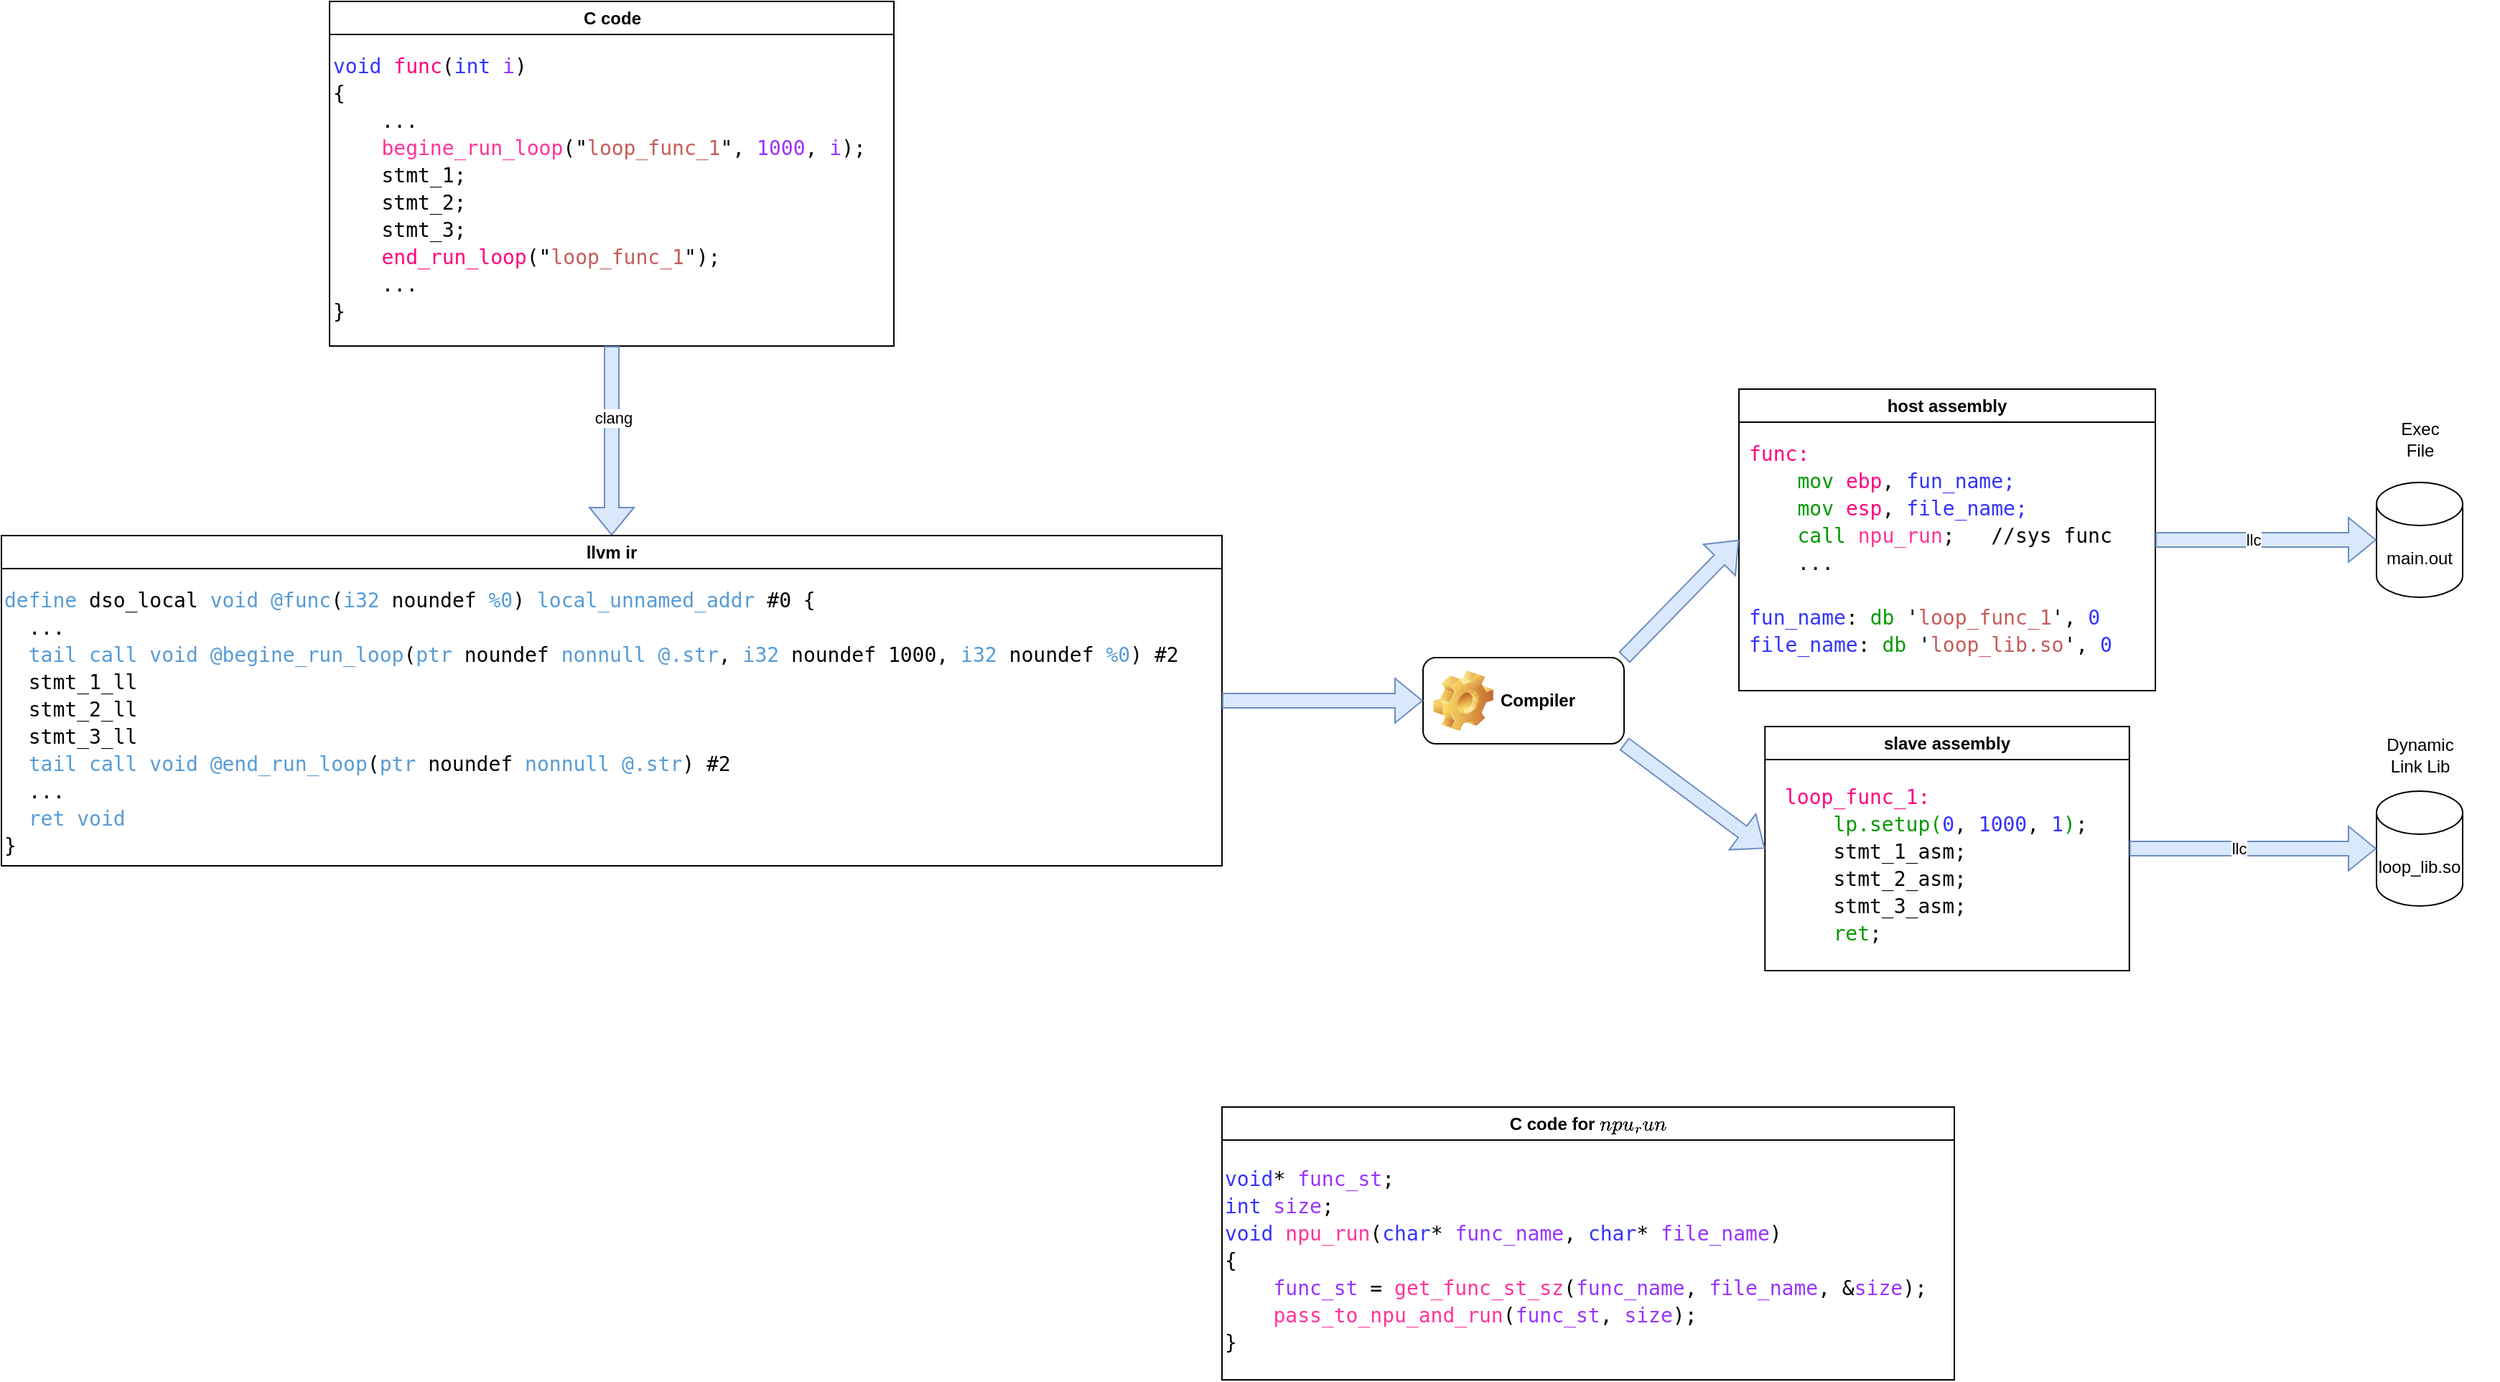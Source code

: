 <mxfile version="24.2.5" type="device">
  <diagram name="第 1 页" id="nhB9vg58zwiiHwahVEVZ">
    <mxGraphModel dx="2074" dy="1239" grid="1" gridSize="10" guides="1" tooltips="1" connect="1" arrows="1" fold="1" page="1" pageScale="1" pageWidth="827" pageHeight="1169" math="0" shadow="0">
      <root>
        <mxCell id="0" />
        <mxCell id="1" parent="0" />
        <mxCell id="Uc9ylW25rm6URHwA_mru-2" value="C code" style="swimlane;whiteSpace=wrap;html=1;" parent="1" vertex="1">
          <mxGeometry x="508.5" y="110" width="393" height="240" as="geometry" />
        </mxCell>
        <mxCell id="Uc9ylW25rm6URHwA_mru-4" value="&lt;div style=&quot;font-family: &amp;quot;Droid Sans Mono&amp;quot;, &amp;quot;monospace&amp;quot;, monospace; font-size: 14px; line-height: 19px; white-space-collapse: preserve;&quot;&gt;&lt;div style=&quot;&quot;&gt;&lt;font style=&quot;&quot; color=&quot;#3333ff&quot;&gt;void&lt;/font&gt;&lt;font style=&quot;&quot; color=&quot;#dadada&quot;&gt; &lt;/font&gt;&lt;font style=&quot;&quot; color=&quot;#ff0080&quot;&gt;func&lt;/font&gt;(&lt;font style=&quot;&quot; color=&quot;#3333ff&quot;&gt;int&lt;/font&gt;&lt;font style=&quot;&quot; color=&quot;#dadada&quot;&gt; &lt;/font&gt;&lt;font style=&quot;&quot; color=&quot;#9933ff&quot;&gt;i&lt;/font&gt;)&lt;/div&gt;&lt;div style=&quot;&quot;&gt;{&lt;/div&gt;&lt;div style=&quot;&quot;&gt;&lt;font color=&quot;#dadada&quot;&gt;    &lt;/font&gt;...&lt;/div&gt;&lt;div style=&quot;&quot;&gt;&lt;font style=&quot;&quot; color=&quot;#dadada&quot;&gt;    &lt;/font&gt;&lt;font style=&quot;&quot; color=&quot;#ff3399&quot;&gt;begine_run_loop&lt;/font&gt;(&quot;&lt;font color=&quot;#c75b57&quot;&gt;loop_func_1&lt;/font&gt;&quot;,&lt;font style=&quot;&quot; color=&quot;#dadada&quot;&gt; &lt;/font&gt;&lt;font style=&quot;&quot; color=&quot;#9933ff&quot;&gt;1000&lt;/font&gt;,&lt;font style=&quot;&quot; color=&quot;#dadada&quot;&gt; &lt;/font&gt;&lt;font style=&quot;&quot; color=&quot;#9933ff&quot;&gt;i&lt;/font&gt;);&lt;/div&gt;&lt;div style=&quot;&quot;&gt;&lt;font color=&quot;#dadada&quot;&gt;    &lt;/font&gt;stmt_1;&lt;/div&gt;&lt;div style=&quot;&quot;&gt;    stmt_2;&lt;/div&gt;&lt;div style=&quot;&quot;&gt;    stmt_3;&lt;/div&gt;&lt;div style=&quot;&quot;&gt;&lt;font color=&quot;#dadada&quot;&gt;    &lt;/font&gt;&lt;font color=&quot;#ff0080&quot;&gt;end_run_loop&lt;/font&gt;(&quot;&lt;font color=&quot;#c75b57&quot;&gt;loop_func_1&lt;/font&gt;&quot;);&lt;/div&gt;&lt;div style=&quot;&quot;&gt;&lt;font style=&quot;&quot; color=&quot;#dadada&quot;&gt;    &lt;/font&gt;...&lt;/div&gt;&lt;div style=&quot;&quot;&gt;}&lt;/div&gt;&lt;/div&gt;" style="text;html=1;align=left;verticalAlign=middle;resizable=0;points=[];autosize=1;strokeColor=none;fillColor=none;" parent="Uc9ylW25rm6URHwA_mru-2" vertex="1">
          <mxGeometry y="30" width="390" height="200" as="geometry" />
        </mxCell>
        <mxCell id="Uc9ylW25rm6URHwA_mru-5" value="Compiler" style="label;whiteSpace=wrap;html=1;image=img/clipart/Gear_128x128.png" parent="1" vertex="1">
          <mxGeometry x="1270" y="567" width="140" height="60" as="geometry" />
        </mxCell>
        <mxCell id="Uc9ylW25rm6URHwA_mru-6" value="" style="shape=flexArrow;endArrow=classic;html=1;rounded=0;fillColor=#dae8fc;strokeColor=#6c8ebf;entryX=0.5;entryY=0;entryDx=0;entryDy=0;exitX=0.5;exitY=1;exitDx=0;exitDy=0;" parent="1" source="Uc9ylW25rm6URHwA_mru-2" target="Uc9ylW25rm6URHwA_mru-24" edge="1">
          <mxGeometry width="50" height="50" relative="1" as="geometry">
            <mxPoint x="750" y="390" as="sourcePoint" />
            <mxPoint x="690" y="440" as="targetPoint" />
          </mxGeometry>
        </mxCell>
        <mxCell id="Uc9ylW25rm6URHwA_mru-27" value="clang" style="edgeLabel;html=1;align=center;verticalAlign=middle;resizable=0;points=[];" parent="Uc9ylW25rm6URHwA_mru-6" vertex="1" connectable="0">
          <mxGeometry x="-0.243" y="1" relative="1" as="geometry">
            <mxPoint as="offset" />
          </mxGeometry>
        </mxCell>
        <mxCell id="Uc9ylW25rm6URHwA_mru-7" value="host assembly" style="swimlane;whiteSpace=wrap;html=1;" parent="1" vertex="1">
          <mxGeometry x="1490" y="380" width="290" height="210" as="geometry" />
        </mxCell>
        <mxCell id="Uc9ylW25rm6URHwA_mru-8" value="&lt;div style=&quot;font-family: &amp;quot;Droid Sans Mono&amp;quot;, &amp;quot;monospace&amp;quot;, monospace; font-size: 14px; line-height: 19px; white-space-collapse: preserve;&quot;&gt;&lt;div style=&quot;&quot;&gt;&lt;font style=&quot;&quot; color=&quot;#ff0080&quot;&gt;func:&lt;/font&gt;&lt;/div&gt;&lt;div style=&quot;&quot;&gt;&lt;font color=&quot;#dadada&quot;&gt;    &lt;/font&gt;&lt;font color=&quot;#009900&quot;&gt;mov &lt;/font&gt;&lt;font color=&quot;#ff0080&quot;&gt;ebp&lt;/font&gt;,&lt;font color=&quot;#009900&quot;&gt; &lt;/font&gt;&lt;span style=&quot;color: rgb(51, 51, 255); background-color: initial;&quot;&gt;fun_name;&lt;/span&gt;&lt;/div&gt;&lt;div style=&quot;&quot;&gt;&lt;span style=&quot;color: rgb(51, 51, 255); background-color: initial;&quot;&gt;    &lt;/span&gt;&lt;font style=&quot;background-color: initial;&quot; color=&quot;#009900&quot;&gt;mov &lt;/font&gt;&lt;font style=&quot;background-color: initial;&quot; color=&quot;#ff0080&quot;&gt;esp&lt;/font&gt;,&lt;font style=&quot;background-color: initial;&quot; color=&quot;#009900&quot;&gt; &lt;/font&gt;&lt;span style=&quot;background-color: initial; color: rgb(51, 51, 255);&quot;&gt;file_name;&lt;/span&gt;&lt;/div&gt;&lt;div style=&quot;&quot;&gt;&lt;font style=&quot;&quot; color=&quot;#dadada&quot;&gt;    &lt;/font&gt;&lt;font color=&quot;#009900&quot;&gt;call&lt;/font&gt;&lt;font style=&quot;&quot; color=&quot;#dadada&quot;&gt; &lt;/font&gt;&lt;font style=&quot;&quot; color=&quot;#ff3399&quot;&gt;npu_run&lt;/font&gt;&lt;span style=&quot;background-color: initial;&quot;&gt;;   //sys func&lt;/span&gt;&lt;/div&gt;&lt;div style=&quot;&quot;&gt;&lt;font style=&quot;&quot; color=&quot;#dadada&quot;&gt;    &lt;/font&gt;...&lt;/div&gt;&lt;div style=&quot;&quot;&gt;&lt;br&gt;&lt;/div&gt;&lt;div style=&quot;&quot;&gt;&lt;div style=&quot;line-height: 19px;&quot;&gt;&lt;font color=&quot;#3333ff&quot;&gt;fun_name&lt;/font&gt;:&lt;font color=&quot;#dadada&quot;&gt; &lt;/font&gt;&lt;font color=&quot;#009900&quot;&gt;db&lt;/font&gt;&lt;font color=&quot;#dadada&quot;&gt; &lt;/font&gt;&#39;&lt;font color=&quot;#c75b57&quot;&gt;loop_func_1&lt;/font&gt;&#39;, &lt;font color=&quot;#3333ff&quot;&gt;0&lt;/font&gt;&lt;/div&gt;&lt;div style=&quot;line-height: 19px;&quot;&gt;&lt;font color=&quot;#3333ff&quot;&gt;file_name&lt;/font&gt;:&lt;font color=&quot;#dadada&quot;&gt; &lt;/font&gt;&lt;font color=&quot;#009900&quot;&gt;db&lt;/font&gt;&lt;font color=&quot;#dadada&quot;&gt; &lt;/font&gt;&#39;&lt;font color=&quot;#c75b57&quot;&gt;loop_lib.so&lt;/font&gt;&#39;, &lt;font color=&quot;#3333ff&quot;&gt;0&lt;/font&gt;&lt;font color=&quot;#3333ff&quot;&gt;&lt;br&gt;&lt;/font&gt;&lt;/div&gt;&lt;/div&gt;&lt;/div&gt;" style="text;html=1;align=left;verticalAlign=middle;resizable=0;points=[];autosize=1;strokeColor=none;fillColor=none;" parent="Uc9ylW25rm6URHwA_mru-7" vertex="1">
          <mxGeometry x="5" y="26" width="280" height="170" as="geometry" />
        </mxCell>
        <mxCell id="Uc9ylW25rm6URHwA_mru-9" value="slave assembly" style="swimlane;whiteSpace=wrap;html=1;" parent="1" vertex="1">
          <mxGeometry x="1508.13" y="615" width="253.75" height="170" as="geometry" />
        </mxCell>
        <mxCell id="Uc9ylW25rm6URHwA_mru-10" value="&lt;div style=&quot;font-family: &amp;quot;Droid Sans Mono&amp;quot;, &amp;quot;monospace&amp;quot;, monospace; font-size: 14px; line-height: 19px; white-space-collapse: preserve;&quot;&gt;&lt;div style=&quot;&quot;&gt;&lt;span style=&quot;color: rgb(255, 0, 128);&quot;&gt;loop_func_1:&lt;/span&gt;&lt;/div&gt;&lt;div style=&quot;&quot;&gt;&lt;font color=&quot;#dadada&quot;&gt;    &lt;/font&gt;&lt;font style=&quot;background-color: initial;&quot; color=&quot;#009900&quot;&gt;lp.setup(&lt;/font&gt;&lt;span style=&quot;color: rgb(51, 51, 255);&quot;&gt;0&lt;/span&gt;,&lt;font style=&quot;background-color: initial;&quot; color=&quot;#009900&quot;&gt; &lt;/font&gt;&lt;span style=&quot;color: rgb(51, 51, 255);&quot;&gt;1000&lt;/span&gt;, &lt;span style=&quot;color: rgb(51, 51, 255);&quot;&gt;1&lt;/span&gt;&lt;font style=&quot;background-color: initial;&quot; color=&quot;#009900&quot;&gt;)&lt;/font&gt;&lt;span style=&quot;background-color: initial;&quot;&gt;;&lt;/span&gt;&lt;/div&gt;&lt;div style=&quot;&quot;&gt;    stmt_1_asm;&lt;/div&gt;&lt;div style=&quot;&quot;&gt;    stmt_2_asm;&lt;/div&gt;&lt;div style=&quot;&quot;&gt;    stmt_3_asm;&lt;/div&gt;&lt;div style=&quot;&quot;&gt;&lt;span style=&quot;color: rgb(0, 153, 0);&quot;&gt;    ret&lt;/span&gt;&lt;span style=&quot;background-color: initial;&quot;&gt;;&lt;/span&gt;&lt;/div&gt;&lt;/div&gt;" style="text;html=1;align=left;verticalAlign=middle;resizable=0;points=[];autosize=1;strokeColor=none;fillColor=none;" parent="Uc9ylW25rm6URHwA_mru-9" vertex="1">
          <mxGeometry x="11.88" y="31" width="230" height="130" as="geometry" />
        </mxCell>
        <mxCell id="Uc9ylW25rm6URHwA_mru-11" value="" style="shape=flexArrow;endArrow=classic;html=1;rounded=0;fillColor=#dae8fc;strokeColor=#6c8ebf;entryX=0;entryY=0.5;entryDx=0;entryDy=0;exitX=1;exitY=0;exitDx=0;exitDy=0;" parent="1" source="Uc9ylW25rm6URHwA_mru-5" target="Uc9ylW25rm6URHwA_mru-7" edge="1">
          <mxGeometry width="50" height="50" relative="1" as="geometry">
            <mxPoint x="1440" y="570" as="sourcePoint" />
            <mxPoint x="1490" y="460" as="targetPoint" />
          </mxGeometry>
        </mxCell>
        <mxCell id="Uc9ylW25rm6URHwA_mru-12" value="" style="shape=flexArrow;endArrow=classic;html=1;rounded=0;exitX=1;exitY=1;exitDx=0;exitDy=0;fillColor=#dae8fc;strokeColor=#6c8ebf;entryX=0;entryY=0.5;entryDx=0;entryDy=0;" parent="1" source="Uc9ylW25rm6URHwA_mru-5" target="Uc9ylW25rm6URHwA_mru-9" edge="1">
          <mxGeometry width="50" height="50" relative="1" as="geometry">
            <mxPoint x="1230" y="607" as="sourcePoint" />
            <mxPoint x="1600" y="720" as="targetPoint" />
          </mxGeometry>
        </mxCell>
        <mxCell id="Uc9ylW25rm6URHwA_mru-14" value="main.out" style="shape=cylinder3;whiteSpace=wrap;html=1;boundedLbl=1;backgroundOutline=1;size=15;" parent="1" vertex="1">
          <mxGeometry x="1934" y="445" width="60" height="80" as="geometry" />
        </mxCell>
        <mxCell id="Uc9ylW25rm6URHwA_mru-15" value="loop_lib.so" style="shape=cylinder3;whiteSpace=wrap;html=1;boundedLbl=1;backgroundOutline=1;size=15;" parent="1" vertex="1">
          <mxGeometry x="1934" y="660" width="60" height="80" as="geometry" />
        </mxCell>
        <mxCell id="Uc9ylW25rm6URHwA_mru-16" value="" style="shape=flexArrow;endArrow=classic;html=1;rounded=0;fillColor=#dae8fc;strokeColor=#6c8ebf;entryX=0;entryY=0.5;entryDx=0;entryDy=0;entryPerimeter=0;exitX=1;exitY=0.5;exitDx=0;exitDy=0;" parent="1" source="Uc9ylW25rm6URHwA_mru-9" target="Uc9ylW25rm6URHwA_mru-15" edge="1">
          <mxGeometry width="50" height="50" relative="1" as="geometry">
            <mxPoint x="1734" y="700" as="sourcePoint" />
            <mxPoint x="1559" y="720" as="targetPoint" />
          </mxGeometry>
        </mxCell>
        <mxCell id="Uc9ylW25rm6URHwA_mru-17" value="llc" style="edgeLabel;html=1;align=center;verticalAlign=middle;resizable=0;points=[];" parent="Uc9ylW25rm6URHwA_mru-16" vertex="1" connectable="0">
          <mxGeometry x="-0.115" relative="1" as="geometry">
            <mxPoint as="offset" />
          </mxGeometry>
        </mxCell>
        <mxCell id="Uc9ylW25rm6URHwA_mru-18" value="" style="shape=flexArrow;endArrow=classic;html=1;rounded=0;fillColor=#dae8fc;strokeColor=#6c8ebf;entryX=0;entryY=0.5;entryDx=0;entryDy=0;entryPerimeter=0;exitX=1;exitY=0.5;exitDx=0;exitDy=0;" parent="1" source="Uc9ylW25rm6URHwA_mru-7" target="Uc9ylW25rm6URHwA_mru-14" edge="1">
          <mxGeometry width="50" height="50" relative="1" as="geometry">
            <mxPoint x="1784" y="490" as="sourcePoint" />
            <mxPoint x="1944" y="710" as="targetPoint" />
          </mxGeometry>
        </mxCell>
        <mxCell id="Uc9ylW25rm6URHwA_mru-19" value="llc" style="edgeLabel;html=1;align=center;verticalAlign=middle;resizable=0;points=[];" parent="Uc9ylW25rm6URHwA_mru-18" vertex="1" connectable="0">
          <mxGeometry x="-0.115" relative="1" as="geometry">
            <mxPoint as="offset" />
          </mxGeometry>
        </mxCell>
        <mxCell id="Uc9ylW25rm6URHwA_mru-20" value="&lt;span style=&quot;text-wrap: wrap;&quot;&gt;Exec File&lt;/span&gt;" style="text;html=1;align=center;verticalAlign=middle;resizable=0;points=[];autosize=1;strokeColor=none;fillColor=none;" parent="1" vertex="1">
          <mxGeometry x="1929" y="400" width="70" height="30" as="geometry" />
        </mxCell>
        <mxCell id="Uc9ylW25rm6URHwA_mru-21" value="&lt;span style=&quot;text-wrap: wrap;&quot;&gt;Dynamic Link Lib&lt;/span&gt;" style="text;html=1;align=center;verticalAlign=middle;resizable=0;points=[];autosize=1;strokeColor=none;fillColor=none;" parent="1" vertex="1">
          <mxGeometry x="1909" y="620" width="110" height="30" as="geometry" />
        </mxCell>
        <mxCell id="Uc9ylW25rm6URHwA_mru-22" value="C code for `npu_run`" style="swimlane;whiteSpace=wrap;html=1;" parent="1" vertex="1">
          <mxGeometry x="1130" y="880" width="510" height="190" as="geometry" />
        </mxCell>
        <mxCell id="Uc9ylW25rm6URHwA_mru-23" value="&lt;div style=&quot;font-family: &amp;quot;Droid Sans Mono&amp;quot;, &amp;quot;monospace&amp;quot;, monospace; font-size: 14px; line-height: 19px; white-space-collapse: preserve;&quot;&gt;&lt;div style=&quot;&quot;&gt;&lt;font style=&quot;background-color: initial;&quot; color=&quot;#3333ff&quot;&gt;void&lt;/font&gt;&lt;span style=&quot;background-color: initial;&quot;&gt;* &lt;/span&gt;&lt;span style=&quot;background-color: initial; color: rgb(153, 51, 255);&quot;&gt;func_st&lt;/span&gt;&lt;span style=&quot;background-color: initial;&quot;&gt;;&lt;/span&gt;&lt;br&gt;&lt;/div&gt;&lt;div style=&quot;&quot;&gt;&lt;span style=&quot;color: rgb(51, 51, 255);&quot;&gt;int &lt;/span&gt;&lt;span style=&quot;color: rgb(153, 51, 255); background-color: initial;&quot;&gt;size&lt;/span&gt;&lt;span style=&quot;background-color: initial;&quot;&gt;;&lt;/span&gt;&lt;span style=&quot;background-color: initial;&quot;&gt;&lt;br&gt;&lt;/span&gt;&lt;/div&gt;&lt;div style=&quot;&quot;&gt;&lt;font style=&quot;&quot; color=&quot;#3333ff&quot;&gt;void&lt;/font&gt;&lt;font style=&quot;&quot; color=&quot;#dadada&quot;&gt; &lt;/font&gt;&lt;span style=&quot;color: rgb(255, 51, 153);&quot;&gt;npu_run&lt;/span&gt;(&lt;font style=&quot;&quot; color=&quot;#3333ff&quot;&gt;char&lt;/font&gt;*&lt;font style=&quot;&quot; color=&quot;#dadada&quot;&gt; &lt;/font&gt;&lt;font color=&quot;#9933ff&quot;&gt;func_name&lt;/font&gt;,&lt;font color=&quot;#9933ff&quot;&gt; &lt;/font&gt;&lt;font style=&quot;background-color: initial;&quot; color=&quot;#3333ff&quot;&gt;char&lt;/font&gt;&lt;span style=&quot;background-color: initial;&quot;&gt;*&lt;/span&gt;&lt;font style=&quot;background-color: initial;&quot; color=&quot;#dadada&quot;&gt; &lt;/font&gt;&lt;font style=&quot;background-color: initial;&quot; color=&quot;#9933ff&quot;&gt;file_name&lt;/font&gt;&lt;span style=&quot;background-color: initial;&quot;&gt;)&lt;/span&gt;&lt;/div&gt;&lt;div style=&quot;&quot;&gt;{&lt;/div&gt;&lt;div style=&quot;&quot;&gt;&lt;span style=&quot;color: rgb(153, 51, 255); background-color: initial;&quot;&gt;    func_st &lt;/span&gt;&lt;span style=&quot;background-color: initial;&quot;&gt;= &lt;/span&gt;&lt;span style=&quot;color: rgb(255, 51, 153); background-color: initial;&quot;&gt;get_func_st_sz&lt;/span&gt;&lt;span style=&quot;background-color: initial;&quot;&gt;(&lt;/span&gt;&lt;font style=&quot;background-color: initial;&quot; color=&quot;#9933ff&quot;&gt;func_name&lt;/font&gt;,&lt;font style=&quot;background-color: initial;&quot; color=&quot;#9933ff&quot;&gt; &lt;/font&gt;&lt;span style=&quot;color: rgb(153, 51, 255); background-color: initial;&quot;&gt;file_name&lt;/span&gt;&lt;span style=&quot;background-color: initial;&quot;&gt;, &lt;/span&gt;&lt;span style=&quot;background-color: initial;&quot;&gt;&amp;amp;&lt;/span&gt;&lt;span style=&quot;background-color: initial; color: rgb(153, 51, 255);&quot;&gt;size&lt;/span&gt;&lt;span style=&quot;background-color: initial;&quot;&gt;);&lt;/span&gt;&lt;/div&gt;&lt;div style=&quot;&quot;&gt;&lt;span style=&quot;color: rgb(255, 51, 153);&quot;&gt;    pass_to_npu_and_run&lt;/span&gt;&lt;span style=&quot;background-color: initial;&quot;&gt;(&lt;/span&gt;&lt;span style=&quot;color: rgb(153, 51, 255);&quot;&gt;func_st&lt;/span&gt;,&lt;font style=&quot;background-color: initial;&quot; color=&quot;#9933ff&quot;&gt; &lt;/font&gt;&lt;span style=&quot;background-color: initial; color: rgb(153, 51, 255);&quot;&gt;size&lt;/span&gt;&lt;span style=&quot;background-color: initial;&quot;&gt;);&lt;/span&gt;&lt;span style=&quot;background-color: initial;&quot;&gt;&lt;br&gt;&lt;/span&gt;&lt;/div&gt;&lt;div style=&quot;&quot;&gt;&lt;span style=&quot;background-color: initial;&quot;&gt;}&lt;/span&gt;&lt;/div&gt;&lt;/div&gt;" style="text;html=1;align=left;verticalAlign=middle;resizable=0;points=[];autosize=1;strokeColor=none;fillColor=none;" parent="Uc9ylW25rm6URHwA_mru-22" vertex="1">
          <mxGeometry y="32" width="510" height="150" as="geometry" />
        </mxCell>
        <mxCell id="Uc9ylW25rm6URHwA_mru-24" value="llvm ir" style="swimlane;whiteSpace=wrap;html=1;" parent="1" vertex="1">
          <mxGeometry x="280" y="482" width="850" height="230" as="geometry" />
        </mxCell>
        <mxCell id="Uc9ylW25rm6URHwA_mru-25" value="&lt;div style=&quot;font-family: &amp;quot;Droid Sans Mono&amp;quot;, &amp;quot;monospace&amp;quot;, monospace; font-size: 14px; line-height: 19px; white-space-collapse: preserve;&quot;&gt;&lt;div style=&quot;&quot;&gt;&lt;div style=&quot;line-height: 19px;&quot;&gt;&lt;div style=&quot;&quot;&gt;&lt;span style=&quot;color: rgb(86, 156, 214);&quot;&gt;define&lt;/span&gt;&lt;font color=&quot;#dadada&quot;&gt; &lt;/font&gt;dso_local&lt;font color=&quot;#dadada&quot;&gt; &lt;/font&gt;&lt;span style=&quot;color: rgb(86, 156, 214);&quot;&gt;void&lt;/span&gt;&lt;font color=&quot;#dadada&quot;&gt; &lt;/font&gt;&lt;span style=&quot;color: rgb(86, 156, 214);&quot;&gt;@func&lt;/span&gt;(&lt;span style=&quot;color: rgb(86, 156, 214);&quot;&gt;i32&lt;/span&gt;&lt;font color=&quot;#dadada&quot;&gt; &lt;/font&gt;noundef&lt;font color=&quot;#dadada&quot;&gt; &lt;/font&gt;&lt;span style=&quot;color: rgb(86, 156, 214);&quot;&gt;%0&lt;/span&gt;)&lt;font color=&quot;#dadada&quot;&gt; &lt;/font&gt;&lt;span style=&quot;color: rgb(86, 156, 214);&quot;&gt;local_unnamed_addr&lt;/span&gt;&lt;font color=&quot;#dadada&quot;&gt; &lt;/font&gt;#0 {&lt;/div&gt;&lt;div style=&quot;&quot;&gt;  ...&lt;/div&gt;&lt;div style=&quot;&quot;&gt;&lt;font color=&quot;#dadada&quot;&gt;  &lt;/font&gt;&lt;span style=&quot;color: rgb(86, 156, 214);&quot;&gt;tail&lt;/span&gt;&lt;font color=&quot;#dadada&quot;&gt; &lt;/font&gt;&lt;span style=&quot;color: rgb(86, 156, 214);&quot;&gt;call&lt;/span&gt;&lt;font color=&quot;#dadada&quot;&gt; &lt;/font&gt;&lt;span style=&quot;color: rgb(86, 156, 214);&quot;&gt;void&lt;/span&gt;&lt;font color=&quot;#dadada&quot;&gt; &lt;/font&gt;&lt;span style=&quot;color: rgb(86, 156, 214);&quot;&gt;@begine_run_loop&lt;/span&gt;(&lt;span style=&quot;color: rgb(86, 156, 214);&quot;&gt;ptr&lt;/span&gt;&lt;font color=&quot;#dadada&quot;&gt; &lt;/font&gt;noundef&lt;font color=&quot;#dadada&quot;&gt; &lt;/font&gt;&lt;span style=&quot;color: rgb(86, 156, 214);&quot;&gt;nonnull&lt;/span&gt;&lt;font color=&quot;#dadada&quot;&gt; &lt;/font&gt;&lt;span style=&quot;color: rgb(86, 156, 214);&quot;&gt;@.str&lt;/span&gt;,&lt;font color=&quot;#dadada&quot;&gt; &lt;/font&gt;&lt;span style=&quot;color: rgb(86, 156, 214);&quot;&gt;i32&lt;/span&gt; noundef 1000,&lt;font color=&quot;#dadada&quot;&gt; &lt;/font&gt;&lt;span style=&quot;color: rgb(86, 156, 214);&quot;&gt;i32&lt;/span&gt;&lt;font color=&quot;#dadada&quot;&gt; &lt;/font&gt;noundef&lt;font color=&quot;#dadada&quot;&gt; &lt;/font&gt;&lt;span style=&quot;color: rgb(86, 156, 214);&quot;&gt;%0&lt;/span&gt;) #2&lt;/div&gt;&lt;div style=&quot;&quot;&gt;&lt;font color=&quot;#dadada&quot;&gt;  &lt;/font&gt;&lt;span style=&quot;background-color: initial;&quot;&gt;stmt_1_ll&lt;/span&gt;&lt;/div&gt;&lt;div style=&quot;&quot;&gt;&lt;span style=&quot;background-color: initial;&quot;&gt;  stmt_2_ll&lt;/span&gt;&lt;/div&gt;&lt;div style=&quot;&quot;&gt;&lt;span style=&quot;background-color: initial;&quot;&gt;  stmt_3_ll&lt;/span&gt;&lt;/div&gt;&lt;div style=&quot;&quot;&gt;&lt;span style=&quot;color: rgb(86, 156, 214);&quot;&gt;  tail&lt;/span&gt;&lt;font color=&quot;#dadada&quot;&gt; &lt;/font&gt;&lt;span style=&quot;color: rgb(86, 156, 214);&quot;&gt;call&lt;/span&gt;&lt;font color=&quot;#dadada&quot;&gt; &lt;/font&gt;&lt;span style=&quot;color: rgb(86, 156, 214);&quot;&gt;void&lt;/span&gt;&lt;font color=&quot;#dadada&quot;&gt; &lt;/font&gt;&lt;span style=&quot;color: rgb(86, 156, 214);&quot;&gt;@end_run_loop&lt;/span&gt;(&lt;span style=&quot;color: rgb(86, 156, 214);&quot;&gt;ptr&lt;/span&gt;&lt;font color=&quot;#dadada&quot;&gt; &lt;/font&gt;noundef&lt;font color=&quot;#dadada&quot;&gt; &lt;/font&gt;&lt;span style=&quot;color: rgb(86, 156, 214);&quot;&gt;nonnull&lt;/span&gt;&lt;font color=&quot;#dadada&quot;&gt; &lt;/font&gt;&lt;span style=&quot;color: rgb(86, 156, 214);&quot;&gt;@.str&lt;/span&gt;) #2&lt;/div&gt;&lt;div style=&quot;&quot;&gt;  ...&lt;/div&gt;&lt;div style=&quot;color: rgb(218, 218, 218);&quot;&gt;  &lt;span style=&quot;color: #569cd6;&quot;&gt;ret&lt;/span&gt; &lt;span style=&quot;color: #569cd6;&quot;&gt;void&lt;/span&gt;&lt;/div&gt;&lt;div style=&quot;&quot;&gt;}&lt;/div&gt;&lt;/div&gt;&lt;/div&gt;&lt;/div&gt;" style="text;html=1;align=left;verticalAlign=middle;resizable=0;points=[];autosize=1;strokeColor=none;fillColor=none;" parent="Uc9ylW25rm6URHwA_mru-24" vertex="1">
          <mxGeometry y="30" width="840" height="200" as="geometry" />
        </mxCell>
        <mxCell id="Uc9ylW25rm6URHwA_mru-26" value="" style="shape=flexArrow;endArrow=classic;html=1;rounded=0;fillColor=#dae8fc;strokeColor=#6c8ebf;entryX=0;entryY=0.5;entryDx=0;entryDy=0;exitX=1;exitY=0.5;exitDx=0;exitDy=0;" parent="1" source="Uc9ylW25rm6URHwA_mru-24" target="Uc9ylW25rm6URHwA_mru-5" edge="1">
          <mxGeometry width="50" height="50" relative="1" as="geometry">
            <mxPoint x="1140" y="590" as="sourcePoint" />
            <mxPoint x="710" y="492" as="targetPoint" />
          </mxGeometry>
        </mxCell>
      </root>
    </mxGraphModel>
  </diagram>
</mxfile>

